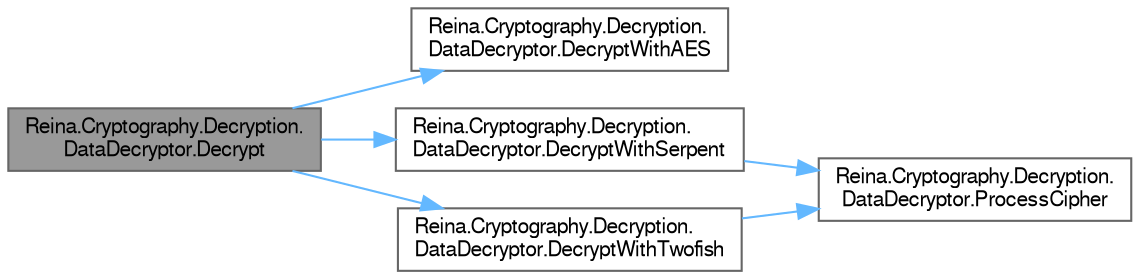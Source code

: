 digraph "Reina.Cryptography.Decryption.DataDecryptor.Decrypt"
{
 // LATEX_PDF_SIZE
  bgcolor="transparent";
  edge [fontname=FreeSans,fontsize=10,labelfontname=FreeSans,labelfontsize=10];
  node [fontname=FreeSans,fontsize=10,shape=box,height=0.2,width=0.4];
  rankdir="LR";
  Node1 [id="Node000001",label="Reina.Cryptography.Decryption.\lDataDecryptor.Decrypt",height=0.2,width=0.4,color="gray40", fillcolor="grey60", style="filled", fontcolor="black",tooltip="Decrypts the specified encrypted data using a layered approach with AES, Serpent, and Twofish algorit..."];
  Node1 -> Node2 [id="edge1_Node000001_Node000002",color="steelblue1",style="solid",tooltip=" "];
  Node2 [id="Node000002",label="Reina.Cryptography.Decryption.\lDataDecryptor.DecryptWithAES",height=0.2,width=0.4,color="grey40", fillcolor="white", style="filled",URL="$class_reina_1_1_cryptography_1_1_decryption_1_1_data_decryptor.html#a4fa81e60209da0b82d9a8d05387e077c",tooltip="Decrypts the data using the AES algorithm in CBC mode with PKCS7 padding."];
  Node1 -> Node3 [id="edge2_Node000001_Node000003",color="steelblue1",style="solid",tooltip=" "];
  Node3 [id="Node000003",label="Reina.Cryptography.Decryption.\lDataDecryptor.DecryptWithSerpent",height=0.2,width=0.4,color="grey40", fillcolor="white", style="filled",URL="$class_reina_1_1_cryptography_1_1_decryption_1_1_data_decryptor.html#a5effd80f8db047172c8e79b3e3a40799",tooltip="Decrypts the data using the Serpent algorithm in CBC mode with PKCS7 padding."];
  Node3 -> Node4 [id="edge3_Node000003_Node000004",color="steelblue1",style="solid",tooltip=" "];
  Node4 [id="Node000004",label="Reina.Cryptography.Decryption.\lDataDecryptor.ProcessCipher",height=0.2,width=0.4,color="grey40", fillcolor="white", style="filled",URL="$class_reina_1_1_cryptography_1_1_decryption_1_1_data_decryptor.html#a2e1e0f896def84694118828de08cb714",tooltip="Processes the cipher operation (decryption) on the given input data."];
  Node1 -> Node5 [id="edge4_Node000001_Node000005",color="steelblue1",style="solid",tooltip=" "];
  Node5 [id="Node000005",label="Reina.Cryptography.Decryption.\lDataDecryptor.DecryptWithTwofish",height=0.2,width=0.4,color="grey40", fillcolor="white", style="filled",URL="$class_reina_1_1_cryptography_1_1_decryption_1_1_data_decryptor.html#ae13862a1853bee07cdffa36ede84c7a4",tooltip="Decrypts the data using the Twofish algorithm in CBC mode with PKCS7 padding."];
  Node5 -> Node4 [id="edge5_Node000005_Node000004",color="steelblue1",style="solid",tooltip=" "];
}
